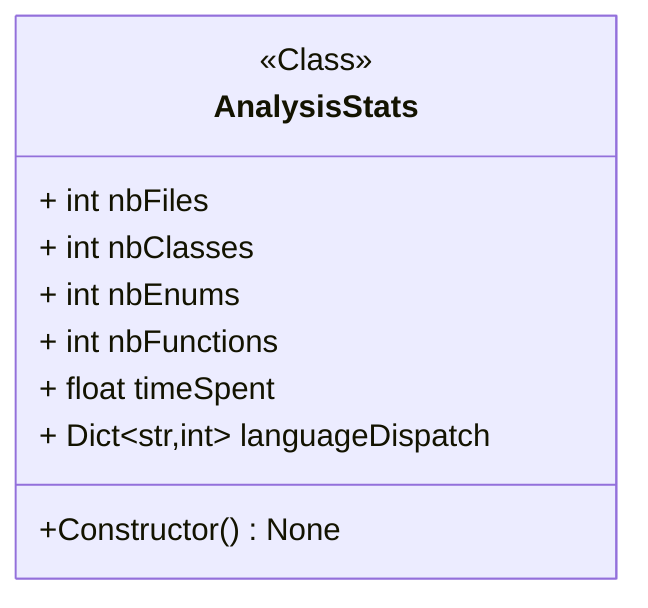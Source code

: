 classDiagram
class AnalysisStats {
<<Class>>
+ int nbFiles
+ int nbClasses
+ int nbEnums
+ int nbFunctions
+ float timeSpent
+ Dict~str,int~ languageDispatch
+Constructor() None
}